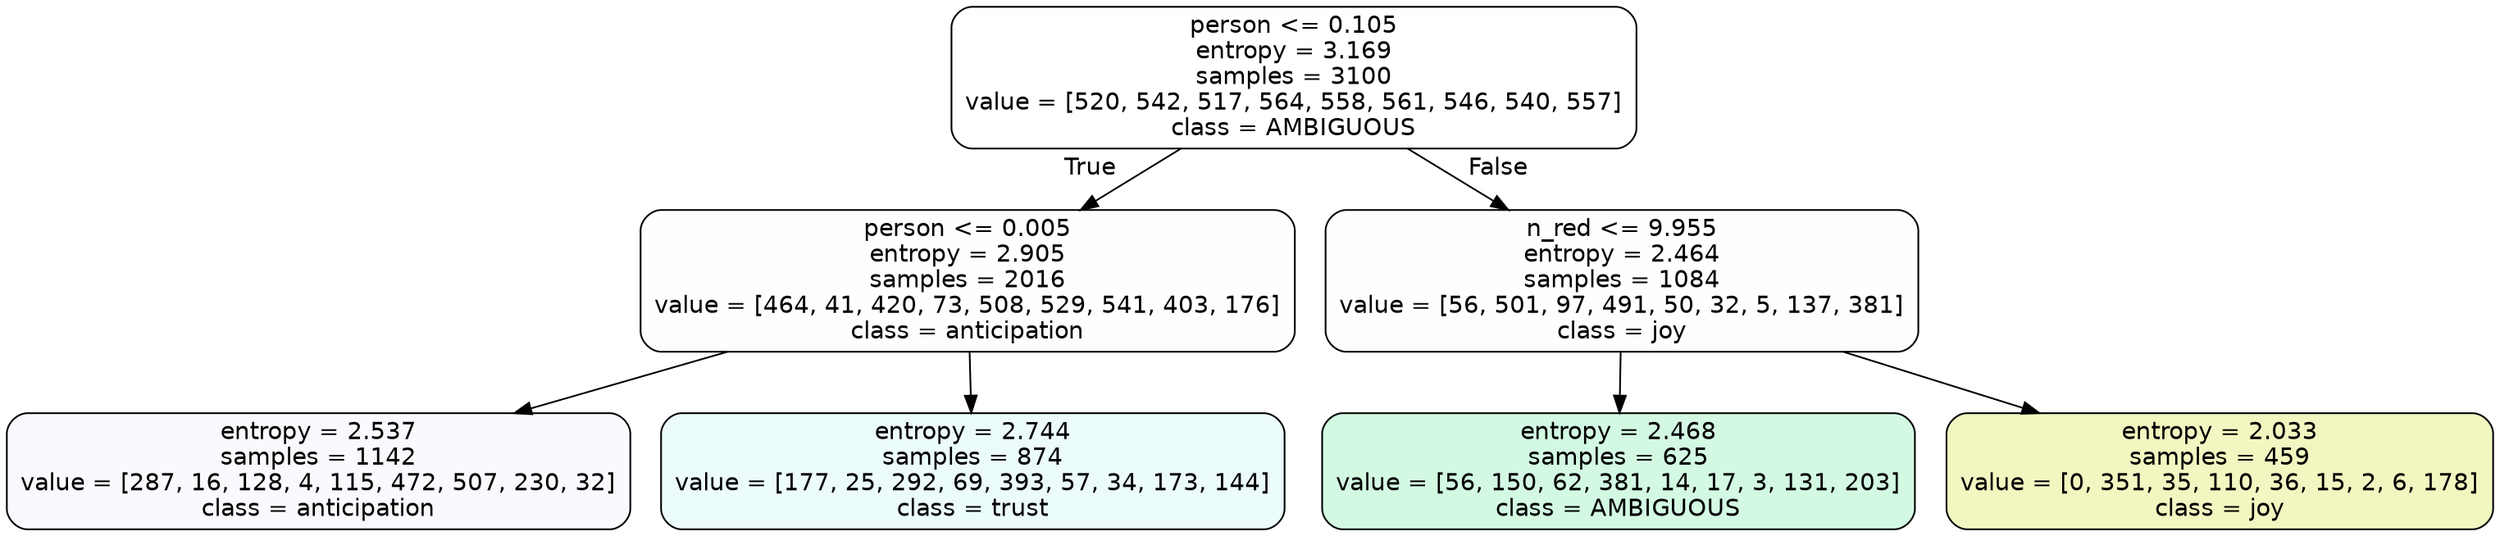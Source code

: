 digraph Tree {
node [shape=box, style="filled, rounded", color="black", fontname=helvetica] ;
edge [fontname=helvetica] ;
0 [label="person <= 0.105\nentropy = 3.169\nsamples = 3100\nvalue = [520, 542, 517, 564, 558, 561, 546, 540, 557]\nclass = AMBIGUOUS", fillcolor="#39e58100"] ;
1 [label="person <= 0.005\nentropy = 2.905\nsamples = 2016\nvalue = [464, 41, 420, 73, 508, 529, 541, 403, 176]\nclass = anticipation", fillcolor="#8139e501"] ;
0 -> 1 [labeldistance=2.5, labelangle=45, headlabel="True"] ;
2 [label="entropy = 2.537\nsamples = 1142\nvalue = [287, 16, 128, 4, 115, 472, 507, 230, 32]\nclass = anticipation", fillcolor="#8139e507"] ;
1 -> 2 ;
3 [label="entropy = 2.744\nsamples = 874\nvalue = [177, 25, 292, 69, 393, 57, 34, 173, 144]\nclass = trust", fillcolor="#39d7e518"] ;
1 -> 3 ;
4 [label="n_red <= 9.955\nentropy = 2.464\nsamples = 1084\nvalue = [56, 501, 97, 491, 50, 32, 5, 137, 381]\nclass = joy", fillcolor="#d7e53902"] ;
0 -> 4 [labeldistance=2.5, labelangle=-45, headlabel="False"] ;
5 [label="entropy = 2.468\nsamples = 625\nvalue = [56, 150, 62, 381, 14, 17, 3, 131, 203]\nclass = AMBIGUOUS", fillcolor="#39e58138"] ;
4 -> 5 ;
6 [label="entropy = 2.033\nsamples = 459\nvalue = [0, 351, 35, 110, 36, 15, 2, 6, 178]\nclass = joy", fillcolor="#d7e5394f"] ;
4 -> 6 ;
}